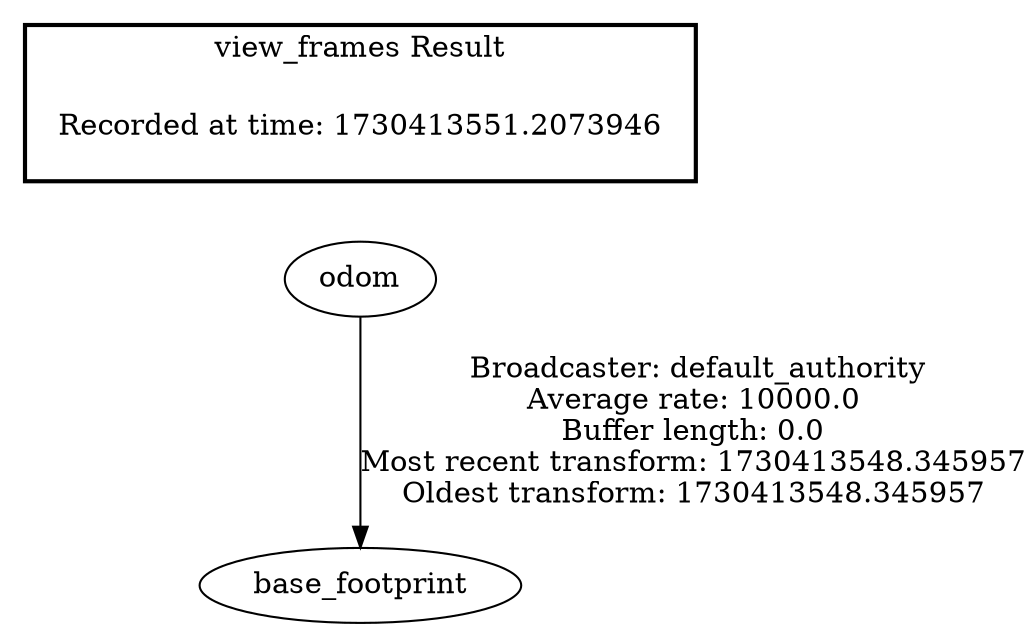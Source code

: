 digraph G {
"odom" -> "base_footprint"[label=" Broadcaster: default_authority\nAverage rate: 10000.0\nBuffer length: 0.0\nMost recent transform: 1730413548.345957\nOldest transform: 1730413548.345957\n"];
edge [style=invis];
 subgraph cluster_legend { style=bold; color=black; label ="view_frames Result";
"Recorded at time: 1730413551.2073946"[ shape=plaintext ] ;
}->"odom";
}